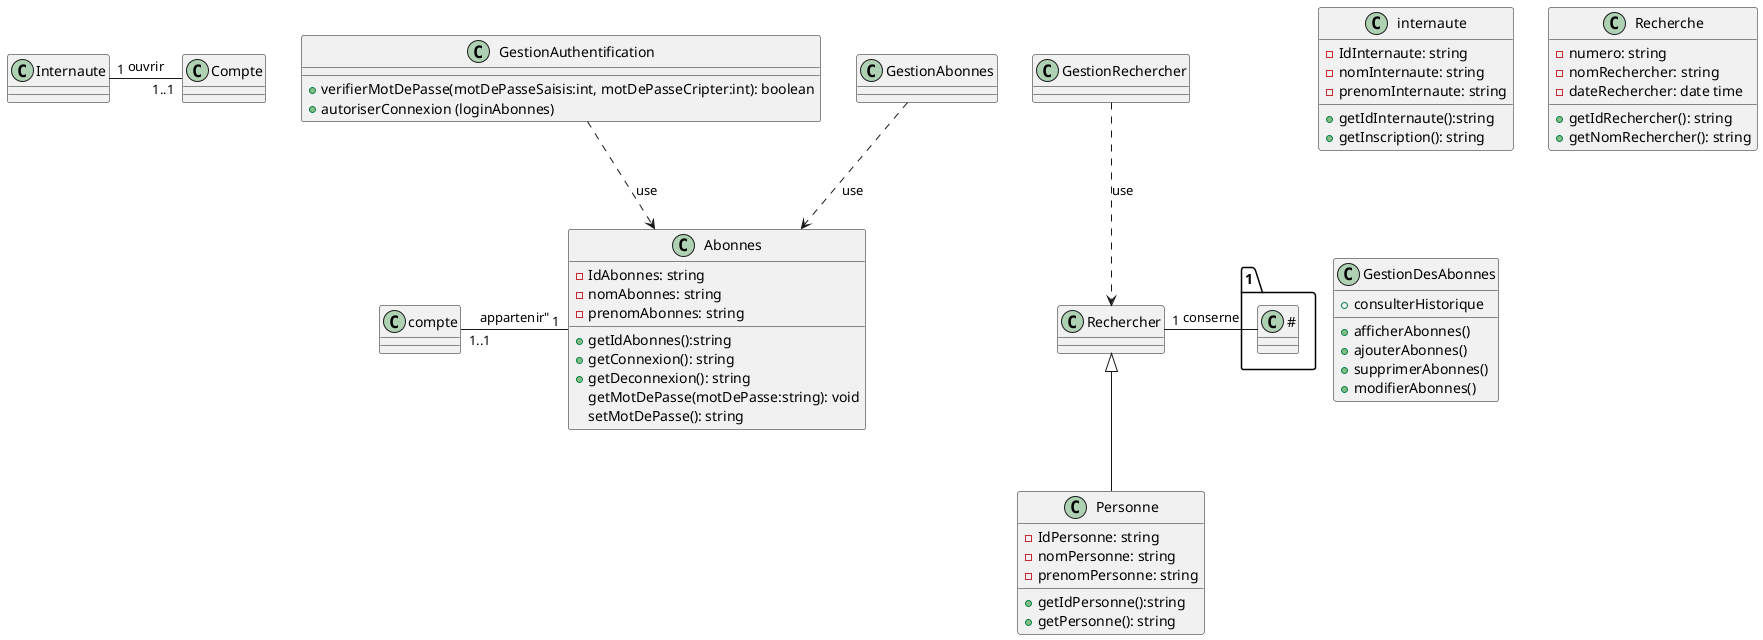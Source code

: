 @startuml

class internaute{
-IdInternaute: string
-nomInternaute: string
-prenomInternaute: string
+getIdInternaute():string
+getInscription(): string
}

class Abonnes{
-IdAbonnes: string
-nomAbonnes: string
-prenomAbonnes: string
+getIdAbonnes():string
+getConnexion(): string
+getDeconnexion(): string
getMotDePasse(motDePasse:string): void
setMotDePasse(): string
}

class Recherche{
-numero: string
-nomRechercher: string
-dateRechercher: date time
+getIdRechercher(): string
+getNomRechercher(): string
}

class GestionDesAbonnes{
+afficherAbonnes()
+ajouterAbonnes()
+supprimerAbonnes()
+modifierAbonnes()
+consulterHistorique
}

class GestionAuthentification{
+verifierMotDePasse(motDePasseSaisis:int, motDePasseCripter:int): boolean
+autoriserConnexion (loginAbonnes)
}

class Personne{
-IdPersonne: string
-nomPersonne: string
-prenomPersonne: string
+getIdPersonne():string
+getPersonne(): string
}

Internaute"1" - "1..1"Compte: ouvrir
compte"1..1" - "1"Abonnes: appartenir"
Rechercher"1" - "1..#": conserne
Rechercher <|-- Personne
GestionRechercher ..> Rechercher: use
GestionAuthentification ..> Abonnes: use
GestionAbonnes ..> Abonnes: use



@enduml